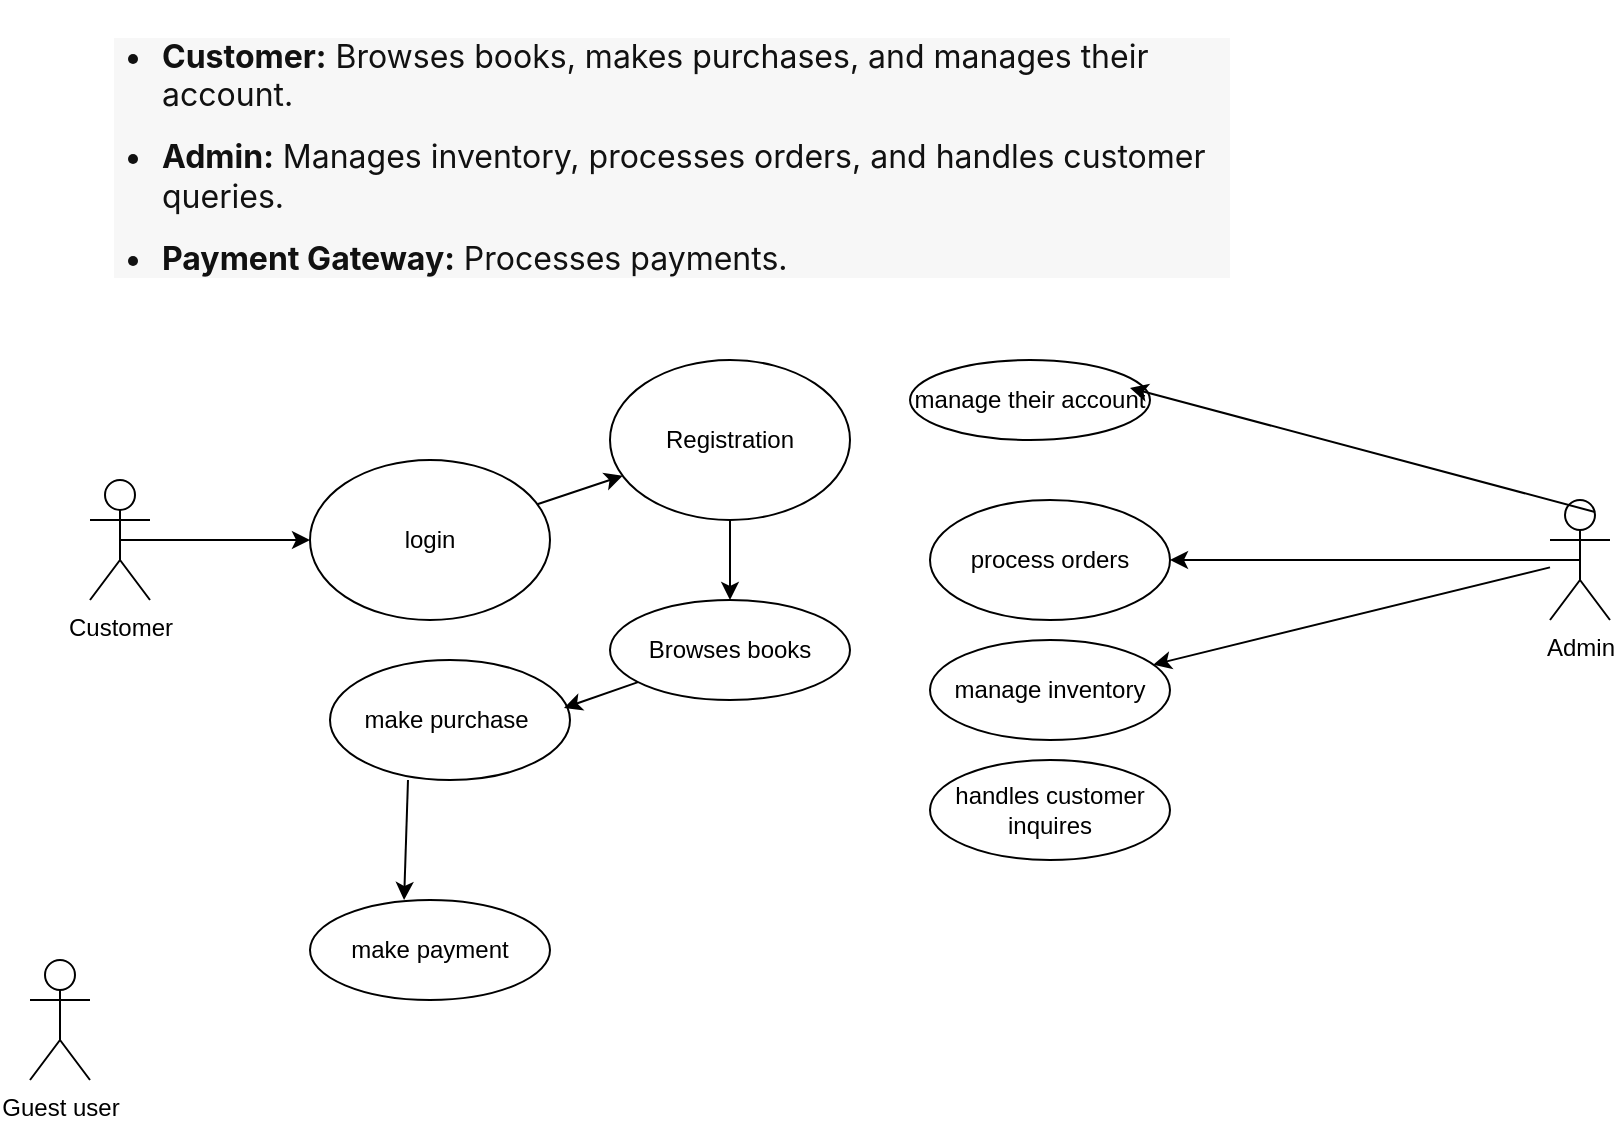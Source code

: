 <mxfile version="24.7.17">
  <diagram name="Page-1" id="HEkT7q-wdvpcNRgPvfbh">
    <mxGraphModel grid="1" page="1" gridSize="10" guides="1" tooltips="1" connect="1" arrows="1" fold="1" pageScale="1" pageWidth="850" pageHeight="1100" math="0" shadow="0">
      <root>
        <mxCell id="0" />
        <mxCell id="1" parent="0" />
        <mxCell id="jQDhuLx_MhYLody5BaS4-1" value="&lt;ul style=&quot;margin: 12px 0px 0px; display: flex; flex-direction: column; gap: 12px; padding-inline-start: 24px; color: rgb(17, 17, 17); font-family: -apple-system, Roboto, SegoeUI, &amp;quot;Segoe UI&amp;quot;, &amp;quot;Helvetica Neue&amp;quot;, Helvetica, &amp;quot;Microsoft YaHei&amp;quot;, &amp;quot;Meiryo UI&amp;quot;, Meiryo, &amp;quot;Arial Unicode MS&amp;quot;, sans-serif; font-size: 16px; font-style: normal; font-variant-ligatures: normal; font-variant-caps: normal; font-weight: 400; letter-spacing: normal; orphans: 2; text-align: start; text-indent: 0px; text-transform: none; widows: 2; word-spacing: 0px; -webkit-text-stroke-width: 0px; white-space: normal; background-color: rgb(247, 247, 247); text-decoration-thickness: initial; text-decoration-style: initial; text-decoration-color: initial;&quot;&gt;&lt;li&gt;&lt;strong&gt;Customer:&lt;/strong&gt;&lt;span&gt;&amp;nbsp;&lt;/span&gt;Browses books, makes purchases, and manages their account.&lt;/li&gt;&lt;li&gt;&lt;strong&gt;Admin:&lt;/strong&gt;&lt;span&gt;&amp;nbsp;&lt;/span&gt;Manages inventory, processes orders, and handles customer queries.&lt;/li&gt;&lt;li&gt;&lt;strong&gt;Payment Gateway:&lt;/strong&gt;&lt;span&gt;&amp;nbsp;&lt;/span&gt;Processes payments.&lt;/li&gt;&lt;/ul&gt;" style="text;whiteSpace=wrap;html=1;" vertex="1" parent="1">
          <mxGeometry x="40" y="10" width="560" height="200" as="geometry" />
        </mxCell>
        <mxCell id="jQDhuLx_MhYLody5BaS4-3" value="Customer" style="shape=umlActor;verticalLabelPosition=bottom;verticalAlign=top;html=1;outlineConnect=0;" vertex="1" parent="1">
          <mxGeometry x="30" y="250" width="30" height="60" as="geometry" />
        </mxCell>
        <mxCell id="jQDhuLx_MhYLody5BaS4-4" value="login" style="ellipse;whiteSpace=wrap;html=1;" vertex="1" parent="1">
          <mxGeometry x="140" y="240" width="120" height="80" as="geometry" />
        </mxCell>
        <mxCell id="jQDhuLx_MhYLody5BaS4-5" value="" style="endArrow=classic;html=1;rounded=0;exitX=0.5;exitY=0.5;exitDx=0;exitDy=0;exitPerimeter=0;" edge="1" parent="1" source="jQDhuLx_MhYLody5BaS4-3" target="jQDhuLx_MhYLody5BaS4-4">
          <mxGeometry width="50" height="50" relative="1" as="geometry">
            <mxPoint x="100" y="320" as="sourcePoint" />
            <mxPoint x="80" y="270" as="targetPoint" />
          </mxGeometry>
        </mxCell>
        <mxCell id="jQDhuLx_MhYLody5BaS4-6" value="" style="endArrow=classic;html=1;rounded=0;" edge="1" parent="1" source="jQDhuLx_MhYLody5BaS4-4" target="jQDhuLx_MhYLody5BaS4-7">
          <mxGeometry width="50" height="50" relative="1" as="geometry">
            <mxPoint x="400" y="240" as="sourcePoint" />
            <mxPoint x="320" y="220" as="targetPoint" />
          </mxGeometry>
        </mxCell>
        <mxCell id="jQDhuLx_MhYLody5BaS4-7" value="Registration" style="ellipse;whiteSpace=wrap;html=1;" vertex="1" parent="1">
          <mxGeometry x="290" y="190" width="120" height="80" as="geometry" />
        </mxCell>
        <mxCell id="jQDhuLx_MhYLody5BaS4-10" value="Browses books" style="ellipse;whiteSpace=wrap;html=1;" vertex="1" parent="1">
          <mxGeometry x="290" y="310" width="120" height="50" as="geometry" />
        </mxCell>
        <mxCell id="jQDhuLx_MhYLody5BaS4-34" style="edgeStyle=orthogonalEdgeStyle;rounded=0;orthogonalLoop=1;jettySize=auto;html=1;" edge="1" parent="1">
          <mxGeometry relative="1" as="geometry">
            <mxPoint x="750" y="290" as="targetPoint" />
            <mxPoint x="750" y="290" as="sourcePoint" />
          </mxGeometry>
        </mxCell>
        <mxCell id="jQDhuLx_MhYLody5BaS4-11" value="Admin" style="shape=umlActor;verticalLabelPosition=bottom;verticalAlign=top;html=1;outlineConnect=0;" vertex="1" parent="1">
          <mxGeometry x="760" y="260" width="30" height="60" as="geometry" />
        </mxCell>
        <mxCell id="jQDhuLx_MhYLody5BaS4-12" value="make payment" style="ellipse;whiteSpace=wrap;html=1;" vertex="1" parent="1">
          <mxGeometry x="140" y="460" width="120" height="50" as="geometry" />
        </mxCell>
        <mxCell id="jQDhuLx_MhYLody5BaS4-13" value="manage their account" style="ellipse;whiteSpace=wrap;html=1;" vertex="1" parent="1">
          <mxGeometry x="440" y="190" width="120" height="40" as="geometry" />
        </mxCell>
        <mxCell id="jQDhuLx_MhYLody5BaS4-14" style="edgeStyle=orthogonalEdgeStyle;rounded=0;orthogonalLoop=1;jettySize=auto;html=1;exitX=0.5;exitY=1;exitDx=0;exitDy=0;" edge="1" parent="1" source="jQDhuLx_MhYLody5BaS4-7" target="jQDhuLx_MhYLody5BaS4-7">
          <mxGeometry relative="1" as="geometry" />
        </mxCell>
        <mxCell id="jQDhuLx_MhYLody5BaS4-15" value="manage inventory" style="ellipse;whiteSpace=wrap;html=1;" vertex="1" parent="1">
          <mxGeometry x="450" y="330" width="120" height="50" as="geometry" />
        </mxCell>
        <mxCell id="jQDhuLx_MhYLody5BaS4-16" value="" style="endArrow=classic;html=1;rounded=0;exitX=0.5;exitY=0.5;exitDx=0;exitDy=0;exitPerimeter=0;" edge="1" parent="1" source="jQDhuLx_MhYLody5BaS4-11" target="jQDhuLx_MhYLody5BaS4-17">
          <mxGeometry width="50" height="50" relative="1" as="geometry">
            <mxPoint x="400" y="340" as="sourcePoint" />
            <mxPoint x="450" y="290" as="targetPoint" />
          </mxGeometry>
        </mxCell>
        <mxCell id="jQDhuLx_MhYLody5BaS4-17" value="process orders" style="ellipse;whiteSpace=wrap;html=1;" vertex="1" parent="1">
          <mxGeometry x="450" y="260" width="120" height="60" as="geometry" />
        </mxCell>
        <mxCell id="jQDhuLx_MhYLody5BaS4-19" value="handles customer inquires" style="ellipse;whiteSpace=wrap;html=1;" vertex="1" parent="1">
          <mxGeometry x="450" y="390" width="120" height="50" as="geometry" />
        </mxCell>
        <mxCell id="jQDhuLx_MhYLody5BaS4-22" style="edgeStyle=orthogonalEdgeStyle;rounded=0;orthogonalLoop=1;jettySize=auto;html=1;exitX=0.5;exitY=1;exitDx=0;exitDy=0;" edge="1" parent="1" source="jQDhuLx_MhYLody5BaS4-17" target="jQDhuLx_MhYLody5BaS4-17">
          <mxGeometry relative="1" as="geometry" />
        </mxCell>
        <mxCell id="jQDhuLx_MhYLody5BaS4-23" value="make purchase&amp;nbsp;" style="ellipse;whiteSpace=wrap;html=1;" vertex="1" parent="1">
          <mxGeometry x="150" y="340" width="120" height="60" as="geometry" />
        </mxCell>
        <mxCell id="jQDhuLx_MhYLody5BaS4-24" value="" style="endArrow=classic;html=1;rounded=0;exitX=0.325;exitY=1;exitDx=0;exitDy=0;exitPerimeter=0;entryX=0.392;entryY=0;entryDx=0;entryDy=0;entryPerimeter=0;" edge="1" parent="1" source="jQDhuLx_MhYLody5BaS4-23" target="jQDhuLx_MhYLody5BaS4-12">
          <mxGeometry width="50" height="50" relative="1" as="geometry">
            <mxPoint x="400" y="440" as="sourcePoint" />
            <mxPoint x="450" y="390" as="targetPoint" />
          </mxGeometry>
        </mxCell>
        <mxCell id="jQDhuLx_MhYLody5BaS4-27" value="" style="endArrow=classic;html=1;rounded=0;exitX=0.5;exitY=1;exitDx=0;exitDy=0;" edge="1" parent="1" source="jQDhuLx_MhYLody5BaS4-7" target="jQDhuLx_MhYLody5BaS4-10">
          <mxGeometry width="50" height="50" relative="1" as="geometry">
            <mxPoint x="400" y="340" as="sourcePoint" />
            <mxPoint x="450" y="290" as="targetPoint" />
          </mxGeometry>
        </mxCell>
        <mxCell id="jQDhuLx_MhYLody5BaS4-28" value="" style="endArrow=classic;html=1;rounded=0;entryX=0.975;entryY=0.4;entryDx=0;entryDy=0;entryPerimeter=0;" edge="1" parent="1" source="jQDhuLx_MhYLody5BaS4-10" target="jQDhuLx_MhYLody5BaS4-23">
          <mxGeometry width="50" height="50" relative="1" as="geometry">
            <mxPoint x="290" y="290" as="sourcePoint" />
            <mxPoint x="450" y="290" as="targetPoint" />
          </mxGeometry>
        </mxCell>
        <mxCell id="jQDhuLx_MhYLody5BaS4-30" value="" style="endArrow=classic;html=1;rounded=0;exitX=0.75;exitY=0.1;exitDx=0;exitDy=0;exitPerimeter=0;" edge="1" parent="1" source="jQDhuLx_MhYLody5BaS4-11">
          <mxGeometry width="50" height="50" relative="1" as="geometry">
            <mxPoint x="747.5" y="160" as="sourcePoint" />
            <mxPoint x="550" y="204" as="targetPoint" />
          </mxGeometry>
        </mxCell>
        <mxCell id="USLRB2XjYQKksD2vMLDh-1" value="" style="endArrow=classic;html=1;rounded=0;" edge="1" parent="1" source="jQDhuLx_MhYLody5BaS4-11" target="jQDhuLx_MhYLody5BaS4-15">
          <mxGeometry width="50" height="50" relative="1" as="geometry">
            <mxPoint x="690" y="310" as="sourcePoint" />
            <mxPoint x="450" y="250" as="targetPoint" />
          </mxGeometry>
        </mxCell>
        <mxCell id="xJyV-gGQWwqC1s6NbqSy-1" value="Guest user" style="shape=umlActor;verticalLabelPosition=bottom;verticalAlign=top;html=1;outlineConnect=0;" vertex="1" parent="1">
          <mxGeometry y="490" width="30" height="60" as="geometry" />
        </mxCell>
      </root>
    </mxGraphModel>
  </diagram>
</mxfile>
